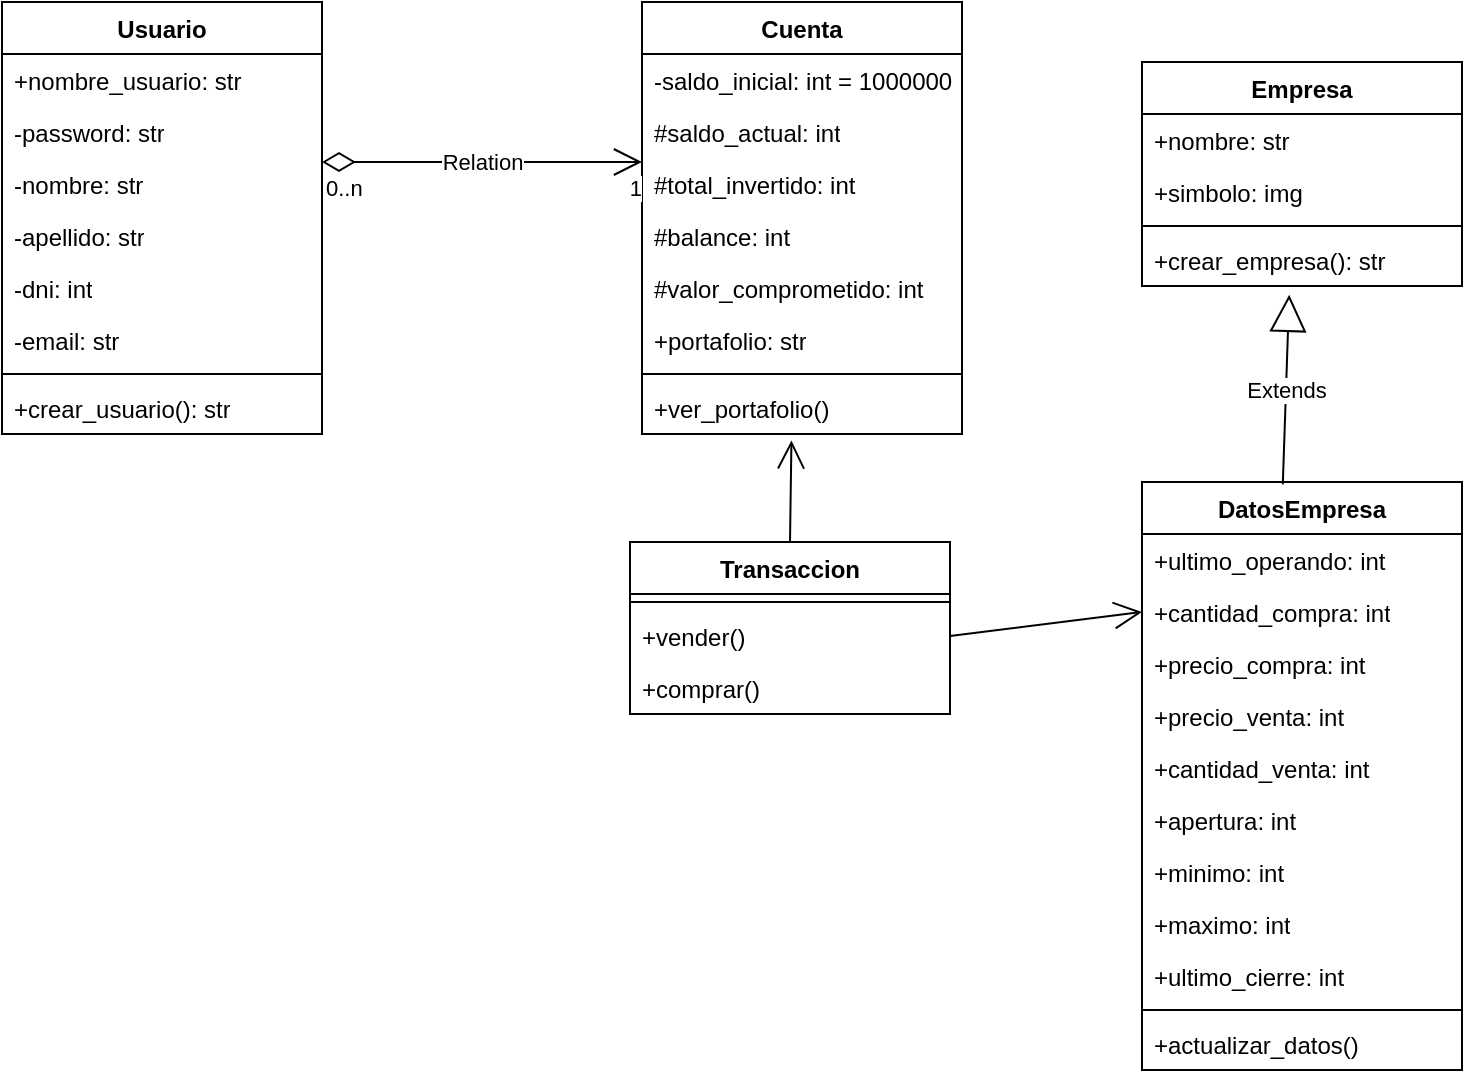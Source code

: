 <mxfile version="24.4.9" type="github">
  <diagram name="Página-1" id="w4vzpkg-VQuRRWwITc6f">
    <mxGraphModel dx="1002" dy="535" grid="1" gridSize="10" guides="1" tooltips="1" connect="1" arrows="1" fold="1" page="1" pageScale="1" pageWidth="827" pageHeight="1169" math="0" shadow="0">
      <root>
        <mxCell id="0" />
        <mxCell id="1" parent="0" />
        <mxCell id="cqMi0qsgDWvDMRp_0ypC-1" value="Usuario" style="swimlane;fontStyle=1;align=center;verticalAlign=top;childLayout=stackLayout;horizontal=1;startSize=26;horizontalStack=0;resizeParent=1;resizeParentMax=0;resizeLast=0;collapsible=1;marginBottom=0;whiteSpace=wrap;html=1;" parent="1" vertex="1">
          <mxGeometry x="20" y="10" width="160" height="216" as="geometry" />
        </mxCell>
        <mxCell id="cqMi0qsgDWvDMRp_0ypC-2" value="+nombre_usuario: str" style="text;strokeColor=none;fillColor=none;align=left;verticalAlign=top;spacingLeft=4;spacingRight=4;overflow=hidden;rotatable=0;points=[[0,0.5],[1,0.5]];portConstraint=eastwest;whiteSpace=wrap;html=1;" parent="cqMi0qsgDWvDMRp_0ypC-1" vertex="1">
          <mxGeometry y="26" width="160" height="26" as="geometry" />
        </mxCell>
        <mxCell id="cqMi0qsgDWvDMRp_0ypC-5" value="-password: str" style="text;strokeColor=none;fillColor=none;align=left;verticalAlign=top;spacingLeft=4;spacingRight=4;overflow=hidden;rotatable=0;points=[[0,0.5],[1,0.5]];portConstraint=eastwest;whiteSpace=wrap;html=1;" parent="cqMi0qsgDWvDMRp_0ypC-1" vertex="1">
          <mxGeometry y="52" width="160" height="26" as="geometry" />
        </mxCell>
        <mxCell id="cqMi0qsgDWvDMRp_0ypC-6" value="-nombre: str" style="text;strokeColor=none;fillColor=none;align=left;verticalAlign=top;spacingLeft=4;spacingRight=4;overflow=hidden;rotatable=0;points=[[0,0.5],[1,0.5]];portConstraint=eastwest;whiteSpace=wrap;html=1;" parent="cqMi0qsgDWvDMRp_0ypC-1" vertex="1">
          <mxGeometry y="78" width="160" height="26" as="geometry" />
        </mxCell>
        <mxCell id="cqMi0qsgDWvDMRp_0ypC-7" value="-apellido: str" style="text;strokeColor=none;fillColor=none;align=left;verticalAlign=top;spacingLeft=4;spacingRight=4;overflow=hidden;rotatable=0;points=[[0,0.5],[1,0.5]];portConstraint=eastwest;whiteSpace=wrap;html=1;" parent="cqMi0qsgDWvDMRp_0ypC-1" vertex="1">
          <mxGeometry y="104" width="160" height="26" as="geometry" />
        </mxCell>
        <mxCell id="cqMi0qsgDWvDMRp_0ypC-8" value="-dni: int" style="text;strokeColor=none;fillColor=none;align=left;verticalAlign=top;spacingLeft=4;spacingRight=4;overflow=hidden;rotatable=0;points=[[0,0.5],[1,0.5]];portConstraint=eastwest;whiteSpace=wrap;html=1;" parent="cqMi0qsgDWvDMRp_0ypC-1" vertex="1">
          <mxGeometry y="130" width="160" height="26" as="geometry" />
        </mxCell>
        <mxCell id="cqMi0qsgDWvDMRp_0ypC-9" value="-email: str" style="text;strokeColor=none;fillColor=none;align=left;verticalAlign=top;spacingLeft=4;spacingRight=4;overflow=hidden;rotatable=0;points=[[0,0.5],[1,0.5]];portConstraint=eastwest;whiteSpace=wrap;html=1;" parent="cqMi0qsgDWvDMRp_0ypC-1" vertex="1">
          <mxGeometry y="156" width="160" height="26" as="geometry" />
        </mxCell>
        <mxCell id="cqMi0qsgDWvDMRp_0ypC-3" value="" style="line;strokeWidth=1;fillColor=none;align=left;verticalAlign=middle;spacingTop=-1;spacingLeft=3;spacingRight=3;rotatable=0;labelPosition=right;points=[];portConstraint=eastwest;strokeColor=inherit;" parent="cqMi0qsgDWvDMRp_0ypC-1" vertex="1">
          <mxGeometry y="182" width="160" height="8" as="geometry" />
        </mxCell>
        <mxCell id="cqMi0qsgDWvDMRp_0ypC-4" value="+crear_usuario(): str" style="text;strokeColor=none;fillColor=none;align=left;verticalAlign=top;spacingLeft=4;spacingRight=4;overflow=hidden;rotatable=0;points=[[0,0.5],[1,0.5]];portConstraint=eastwest;whiteSpace=wrap;html=1;" parent="cqMi0qsgDWvDMRp_0ypC-1" vertex="1">
          <mxGeometry y="190" width="160" height="26" as="geometry" />
        </mxCell>
        <mxCell id="cqMi0qsgDWvDMRp_0ypC-12" value="Cuenta" style="swimlane;fontStyle=1;align=center;verticalAlign=top;childLayout=stackLayout;horizontal=1;startSize=26;horizontalStack=0;resizeParent=1;resizeParentMax=0;resizeLast=0;collapsible=1;marginBottom=0;whiteSpace=wrap;html=1;" parent="1" vertex="1">
          <mxGeometry x="340" y="10" width="160" height="216" as="geometry" />
        </mxCell>
        <mxCell id="cqMi0qsgDWvDMRp_0ypC-13" value="-saldo_inicial: int = 1000000" style="text;strokeColor=none;fillColor=none;align=left;verticalAlign=top;spacingLeft=4;spacingRight=4;overflow=hidden;rotatable=0;points=[[0,0.5],[1,0.5]];portConstraint=eastwest;whiteSpace=wrap;html=1;" parent="cqMi0qsgDWvDMRp_0ypC-12" vertex="1">
          <mxGeometry y="26" width="160" height="26" as="geometry" />
        </mxCell>
        <mxCell id="cqMi0qsgDWvDMRp_0ypC-19" value="#saldo_actual: int" style="text;strokeColor=none;fillColor=none;align=left;verticalAlign=top;spacingLeft=4;spacingRight=4;overflow=hidden;rotatable=0;points=[[0,0.5],[1,0.5]];portConstraint=eastwest;whiteSpace=wrap;html=1;" parent="cqMi0qsgDWvDMRp_0ypC-12" vertex="1">
          <mxGeometry y="52" width="160" height="26" as="geometry" />
        </mxCell>
        <mxCell id="cqMi0qsgDWvDMRp_0ypC-20" value="#total_invertido: int" style="text;strokeColor=none;fillColor=none;align=left;verticalAlign=top;spacingLeft=4;spacingRight=4;overflow=hidden;rotatable=0;points=[[0,0.5],[1,0.5]];portConstraint=eastwest;whiteSpace=wrap;html=1;" parent="cqMi0qsgDWvDMRp_0ypC-12" vertex="1">
          <mxGeometry y="78" width="160" height="26" as="geometry" />
        </mxCell>
        <mxCell id="cqMi0qsgDWvDMRp_0ypC-21" value="#balance: int" style="text;strokeColor=none;fillColor=none;align=left;verticalAlign=top;spacingLeft=4;spacingRight=4;overflow=hidden;rotatable=0;points=[[0,0.5],[1,0.5]];portConstraint=eastwest;whiteSpace=wrap;html=1;" parent="cqMi0qsgDWvDMRp_0ypC-12" vertex="1">
          <mxGeometry y="104" width="160" height="26" as="geometry" />
        </mxCell>
        <mxCell id="cqMi0qsgDWvDMRp_0ypC-22" value="#valor_comprometido: int" style="text;strokeColor=none;fillColor=none;align=left;verticalAlign=top;spacingLeft=4;spacingRight=4;overflow=hidden;rotatable=0;points=[[0,0.5],[1,0.5]];portConstraint=eastwest;whiteSpace=wrap;html=1;" parent="cqMi0qsgDWvDMRp_0ypC-12" vertex="1">
          <mxGeometry y="130" width="160" height="26" as="geometry" />
        </mxCell>
        <mxCell id="cqMi0qsgDWvDMRp_0ypC-23" value="+portafolio: str" style="text;strokeColor=none;fillColor=none;align=left;verticalAlign=top;spacingLeft=4;spacingRight=4;overflow=hidden;rotatable=0;points=[[0,0.5],[1,0.5]];portConstraint=eastwest;whiteSpace=wrap;html=1;" parent="cqMi0qsgDWvDMRp_0ypC-12" vertex="1">
          <mxGeometry y="156" width="160" height="26" as="geometry" />
        </mxCell>
        <mxCell id="cqMi0qsgDWvDMRp_0ypC-14" value="" style="line;strokeWidth=1;fillColor=none;align=left;verticalAlign=middle;spacingTop=-1;spacingLeft=3;spacingRight=3;rotatable=0;labelPosition=right;points=[];portConstraint=eastwest;strokeColor=inherit;" parent="cqMi0qsgDWvDMRp_0ypC-12" vertex="1">
          <mxGeometry y="182" width="160" height="8" as="geometry" />
        </mxCell>
        <mxCell id="cqMi0qsgDWvDMRp_0ypC-25" value="+ver_portafolio()" style="text;strokeColor=none;fillColor=none;align=left;verticalAlign=top;spacingLeft=4;spacingRight=4;overflow=hidden;rotatable=0;points=[[0,0.5],[1,0.5]];portConstraint=eastwest;whiteSpace=wrap;html=1;" parent="cqMi0qsgDWvDMRp_0ypC-12" vertex="1">
          <mxGeometry y="190" width="160" height="26" as="geometry" />
        </mxCell>
        <mxCell id="cqMi0qsgDWvDMRp_0ypC-18" style="edgeStyle=orthogonalEdgeStyle;rounded=0;orthogonalLoop=1;jettySize=auto;html=1;exitX=1;exitY=0.5;exitDx=0;exitDy=0;" parent="cqMi0qsgDWvDMRp_0ypC-12" source="cqMi0qsgDWvDMRp_0ypC-13" target="cqMi0qsgDWvDMRp_0ypC-13" edge="1">
          <mxGeometry relative="1" as="geometry" />
        </mxCell>
        <mxCell id="cqMi0qsgDWvDMRp_0ypC-31" value="Relation" style="endArrow=open;html=1;endSize=12;startArrow=diamondThin;startSize=14;startFill=0;edgeStyle=orthogonalEdgeStyle;rounded=0;" parent="1" edge="1">
          <mxGeometry relative="1" as="geometry">
            <mxPoint x="180" y="90" as="sourcePoint" />
            <mxPoint x="340" y="90" as="targetPoint" />
          </mxGeometry>
        </mxCell>
        <mxCell id="cqMi0qsgDWvDMRp_0ypC-32" value="0..n" style="edgeLabel;resizable=0;html=1;align=left;verticalAlign=top;" parent="cqMi0qsgDWvDMRp_0ypC-31" connectable="0" vertex="1">
          <mxGeometry x="-1" relative="1" as="geometry" />
        </mxCell>
        <mxCell id="cqMi0qsgDWvDMRp_0ypC-33" value="1" style="edgeLabel;resizable=0;html=1;align=right;verticalAlign=top;" parent="cqMi0qsgDWvDMRp_0ypC-31" connectable="0" vertex="1">
          <mxGeometry x="1" relative="1" as="geometry" />
        </mxCell>
        <mxCell id="cqMi0qsgDWvDMRp_0ypC-34" value="Empresa" style="swimlane;fontStyle=1;align=center;verticalAlign=top;childLayout=stackLayout;horizontal=1;startSize=26;horizontalStack=0;resizeParent=1;resizeParentMax=0;resizeLast=0;collapsible=1;marginBottom=0;whiteSpace=wrap;html=1;" parent="1" vertex="1">
          <mxGeometry x="590" y="40" width="160" height="112" as="geometry" />
        </mxCell>
        <mxCell id="cqMi0qsgDWvDMRp_0ypC-35" value="+nombre: str" style="text;strokeColor=none;fillColor=none;align=left;verticalAlign=top;spacingLeft=4;spacingRight=4;overflow=hidden;rotatable=0;points=[[0,0.5],[1,0.5]];portConstraint=eastwest;whiteSpace=wrap;html=1;" parent="cqMi0qsgDWvDMRp_0ypC-34" vertex="1">
          <mxGeometry y="26" width="160" height="26" as="geometry" />
        </mxCell>
        <mxCell id="cqMi0qsgDWvDMRp_0ypC-38" value="+simbolo: img" style="text;strokeColor=none;fillColor=none;align=left;verticalAlign=top;spacingLeft=4;spacingRight=4;overflow=hidden;rotatable=0;points=[[0,0.5],[1,0.5]];portConstraint=eastwest;whiteSpace=wrap;html=1;" parent="cqMi0qsgDWvDMRp_0ypC-34" vertex="1">
          <mxGeometry y="52" width="160" height="26" as="geometry" />
        </mxCell>
        <mxCell id="cqMi0qsgDWvDMRp_0ypC-36" value="" style="line;strokeWidth=1;fillColor=none;align=left;verticalAlign=middle;spacingTop=-1;spacingLeft=3;spacingRight=3;rotatable=0;labelPosition=right;points=[];portConstraint=eastwest;strokeColor=inherit;" parent="cqMi0qsgDWvDMRp_0ypC-34" vertex="1">
          <mxGeometry y="78" width="160" height="8" as="geometry" />
        </mxCell>
        <mxCell id="cqMi0qsgDWvDMRp_0ypC-37" value="+crear_empresa(): str" style="text;strokeColor=none;fillColor=none;align=left;verticalAlign=top;spacingLeft=4;spacingRight=4;overflow=hidden;rotatable=0;points=[[0,0.5],[1,0.5]];portConstraint=eastwest;whiteSpace=wrap;html=1;" parent="cqMi0qsgDWvDMRp_0ypC-34" vertex="1">
          <mxGeometry y="86" width="160" height="26" as="geometry" />
        </mxCell>
        <mxCell id="cqMi0qsgDWvDMRp_0ypC-39" value="DatosEmpresa" style="swimlane;fontStyle=1;align=center;verticalAlign=top;childLayout=stackLayout;horizontal=1;startSize=26;horizontalStack=0;resizeParent=1;resizeParentMax=0;resizeLast=0;collapsible=1;marginBottom=0;whiteSpace=wrap;html=1;" parent="1" vertex="1">
          <mxGeometry x="590" y="250" width="160" height="294" as="geometry" />
        </mxCell>
        <mxCell id="cqMi0qsgDWvDMRp_0ypC-40" value="+ultimo_operando: int" style="text;strokeColor=none;fillColor=none;align=left;verticalAlign=top;spacingLeft=4;spacingRight=4;overflow=hidden;rotatable=0;points=[[0,0.5],[1,0.5]];portConstraint=eastwest;whiteSpace=wrap;html=1;" parent="cqMi0qsgDWvDMRp_0ypC-39" vertex="1">
          <mxGeometry y="26" width="160" height="26" as="geometry" />
        </mxCell>
        <mxCell id="cqMi0qsgDWvDMRp_0ypC-43" value="+cantidad_compra: int" style="text;strokeColor=none;fillColor=none;align=left;verticalAlign=top;spacingLeft=4;spacingRight=4;overflow=hidden;rotatable=0;points=[[0,0.5],[1,0.5]];portConstraint=eastwest;whiteSpace=wrap;html=1;" parent="cqMi0qsgDWvDMRp_0ypC-39" vertex="1">
          <mxGeometry y="52" width="160" height="26" as="geometry" />
        </mxCell>
        <mxCell id="cqMi0qsgDWvDMRp_0ypC-44" value="+precio_compra: int" style="text;strokeColor=none;fillColor=none;align=left;verticalAlign=top;spacingLeft=4;spacingRight=4;overflow=hidden;rotatable=0;points=[[0,0.5],[1,0.5]];portConstraint=eastwest;whiteSpace=wrap;html=1;" parent="cqMi0qsgDWvDMRp_0ypC-39" vertex="1">
          <mxGeometry y="78" width="160" height="26" as="geometry" />
        </mxCell>
        <mxCell id="cqMi0qsgDWvDMRp_0ypC-45" value="+precio_venta: int" style="text;strokeColor=none;fillColor=none;align=left;verticalAlign=top;spacingLeft=4;spacingRight=4;overflow=hidden;rotatable=0;points=[[0,0.5],[1,0.5]];portConstraint=eastwest;whiteSpace=wrap;html=1;" parent="cqMi0qsgDWvDMRp_0ypC-39" vertex="1">
          <mxGeometry y="104" width="160" height="26" as="geometry" />
        </mxCell>
        <mxCell id="cqMi0qsgDWvDMRp_0ypC-46" value="+cantidad_venta: int" style="text;strokeColor=none;fillColor=none;align=left;verticalAlign=top;spacingLeft=4;spacingRight=4;overflow=hidden;rotatable=0;points=[[0,0.5],[1,0.5]];portConstraint=eastwest;whiteSpace=wrap;html=1;" parent="cqMi0qsgDWvDMRp_0ypC-39" vertex="1">
          <mxGeometry y="130" width="160" height="26" as="geometry" />
        </mxCell>
        <mxCell id="cqMi0qsgDWvDMRp_0ypC-47" value="+apertura: int" style="text;strokeColor=none;fillColor=none;align=left;verticalAlign=top;spacingLeft=4;spacingRight=4;overflow=hidden;rotatable=0;points=[[0,0.5],[1,0.5]];portConstraint=eastwest;whiteSpace=wrap;html=1;" parent="cqMi0qsgDWvDMRp_0ypC-39" vertex="1">
          <mxGeometry y="156" width="160" height="26" as="geometry" />
        </mxCell>
        <mxCell id="cqMi0qsgDWvDMRp_0ypC-49" value="+minimo: int" style="text;strokeColor=none;fillColor=none;align=left;verticalAlign=top;spacingLeft=4;spacingRight=4;overflow=hidden;rotatable=0;points=[[0,0.5],[1,0.5]];portConstraint=eastwest;whiteSpace=wrap;html=1;" parent="cqMi0qsgDWvDMRp_0ypC-39" vertex="1">
          <mxGeometry y="182" width="160" height="26" as="geometry" />
        </mxCell>
        <mxCell id="cqMi0qsgDWvDMRp_0ypC-50" value="+maximo: int" style="text;strokeColor=none;fillColor=none;align=left;verticalAlign=top;spacingLeft=4;spacingRight=4;overflow=hidden;rotatable=0;points=[[0,0.5],[1,0.5]];portConstraint=eastwest;whiteSpace=wrap;html=1;" parent="cqMi0qsgDWvDMRp_0ypC-39" vertex="1">
          <mxGeometry y="208" width="160" height="26" as="geometry" />
        </mxCell>
        <mxCell id="cqMi0qsgDWvDMRp_0ypC-48" value="+ultimo_cierre: int" style="text;strokeColor=none;fillColor=none;align=left;verticalAlign=top;spacingLeft=4;spacingRight=4;overflow=hidden;rotatable=0;points=[[0,0.5],[1,0.5]];portConstraint=eastwest;whiteSpace=wrap;html=1;" parent="cqMi0qsgDWvDMRp_0ypC-39" vertex="1">
          <mxGeometry y="234" width="160" height="26" as="geometry" />
        </mxCell>
        <mxCell id="cqMi0qsgDWvDMRp_0ypC-41" value="" style="line;strokeWidth=1;fillColor=none;align=left;verticalAlign=middle;spacingTop=-1;spacingLeft=3;spacingRight=3;rotatable=0;labelPosition=right;points=[];portConstraint=eastwest;strokeColor=inherit;" parent="cqMi0qsgDWvDMRp_0ypC-39" vertex="1">
          <mxGeometry y="260" width="160" height="8" as="geometry" />
        </mxCell>
        <mxCell id="cqMi0qsgDWvDMRp_0ypC-42" value="+actualizar_datos()" style="text;strokeColor=none;fillColor=none;align=left;verticalAlign=top;spacingLeft=4;spacingRight=4;overflow=hidden;rotatable=0;points=[[0,0.5],[1,0.5]];portConstraint=eastwest;whiteSpace=wrap;html=1;" parent="cqMi0qsgDWvDMRp_0ypC-39" vertex="1">
          <mxGeometry y="268" width="160" height="26" as="geometry" />
        </mxCell>
        <mxCell id="cqMi0qsgDWvDMRp_0ypC-55" value="Extends" style="endArrow=block;endSize=16;endFill=0;html=1;rounded=0;exitX=0.44;exitY=0.004;exitDx=0;exitDy=0;exitPerimeter=0;entryX=0.46;entryY=1.169;entryDx=0;entryDy=0;entryPerimeter=0;" parent="1" source="cqMi0qsgDWvDMRp_0ypC-39" target="cqMi0qsgDWvDMRp_0ypC-37" edge="1">
          <mxGeometry width="160" relative="1" as="geometry">
            <mxPoint x="590" y="180" as="sourcePoint" />
            <mxPoint x="750" y="180" as="targetPoint" />
          </mxGeometry>
        </mxCell>
        <mxCell id="WYnel8bahBiC5miJRlVA-1" value="Transaccion" style="swimlane;fontStyle=1;align=center;verticalAlign=top;childLayout=stackLayout;horizontal=1;startSize=26;horizontalStack=0;resizeParent=1;resizeParentMax=0;resizeLast=0;collapsible=1;marginBottom=0;whiteSpace=wrap;html=1;" vertex="1" parent="1">
          <mxGeometry x="334" y="280" width="160" height="86" as="geometry" />
        </mxCell>
        <mxCell id="WYnel8bahBiC5miJRlVA-3" value="" style="line;strokeWidth=1;fillColor=none;align=left;verticalAlign=middle;spacingTop=-1;spacingLeft=3;spacingRight=3;rotatable=0;labelPosition=right;points=[];portConstraint=eastwest;strokeColor=inherit;" vertex="1" parent="WYnel8bahBiC5miJRlVA-1">
          <mxGeometry y="26" width="160" height="8" as="geometry" />
        </mxCell>
        <mxCell id="WYnel8bahBiC5miJRlVA-6" value="+vender()" style="text;strokeColor=none;fillColor=none;align=left;verticalAlign=top;spacingLeft=4;spacingRight=4;overflow=hidden;rotatable=0;points=[[0,0.5],[1,0.5]];portConstraint=eastwest;whiteSpace=wrap;html=1;" vertex="1" parent="WYnel8bahBiC5miJRlVA-1">
          <mxGeometry y="34" width="160" height="26" as="geometry" />
        </mxCell>
        <mxCell id="WYnel8bahBiC5miJRlVA-4" value="+comprar()" style="text;strokeColor=none;fillColor=none;align=left;verticalAlign=top;spacingLeft=4;spacingRight=4;overflow=hidden;rotatable=0;points=[[0,0.5],[1,0.5]];portConstraint=eastwest;whiteSpace=wrap;html=1;" vertex="1" parent="WYnel8bahBiC5miJRlVA-1">
          <mxGeometry y="60" width="160" height="26" as="geometry" />
        </mxCell>
        <mxCell id="WYnel8bahBiC5miJRlVA-7" value="" style="endArrow=open;endFill=1;endSize=12;html=1;rounded=0;exitX=1;exitY=0.5;exitDx=0;exitDy=0;entryX=0;entryY=0.5;entryDx=0;entryDy=0;" edge="1" parent="1" source="WYnel8bahBiC5miJRlVA-6" target="cqMi0qsgDWvDMRp_0ypC-43">
          <mxGeometry width="160" relative="1" as="geometry">
            <mxPoint x="470" y="328" as="sourcePoint" />
            <mxPoint x="630" y="328" as="targetPoint" />
          </mxGeometry>
        </mxCell>
        <mxCell id="WYnel8bahBiC5miJRlVA-8" value="" style="endArrow=open;endFill=1;endSize=12;html=1;rounded=0;exitX=0.5;exitY=0;exitDx=0;exitDy=0;entryX=0.467;entryY=1.123;entryDx=0;entryDy=0;entryPerimeter=0;" edge="1" parent="1" source="WYnel8bahBiC5miJRlVA-1" target="cqMi0qsgDWvDMRp_0ypC-25">
          <mxGeometry width="160" relative="1" as="geometry">
            <mxPoint x="330" y="150" as="sourcePoint" />
            <mxPoint x="490" y="150" as="targetPoint" />
          </mxGeometry>
        </mxCell>
      </root>
    </mxGraphModel>
  </diagram>
</mxfile>
